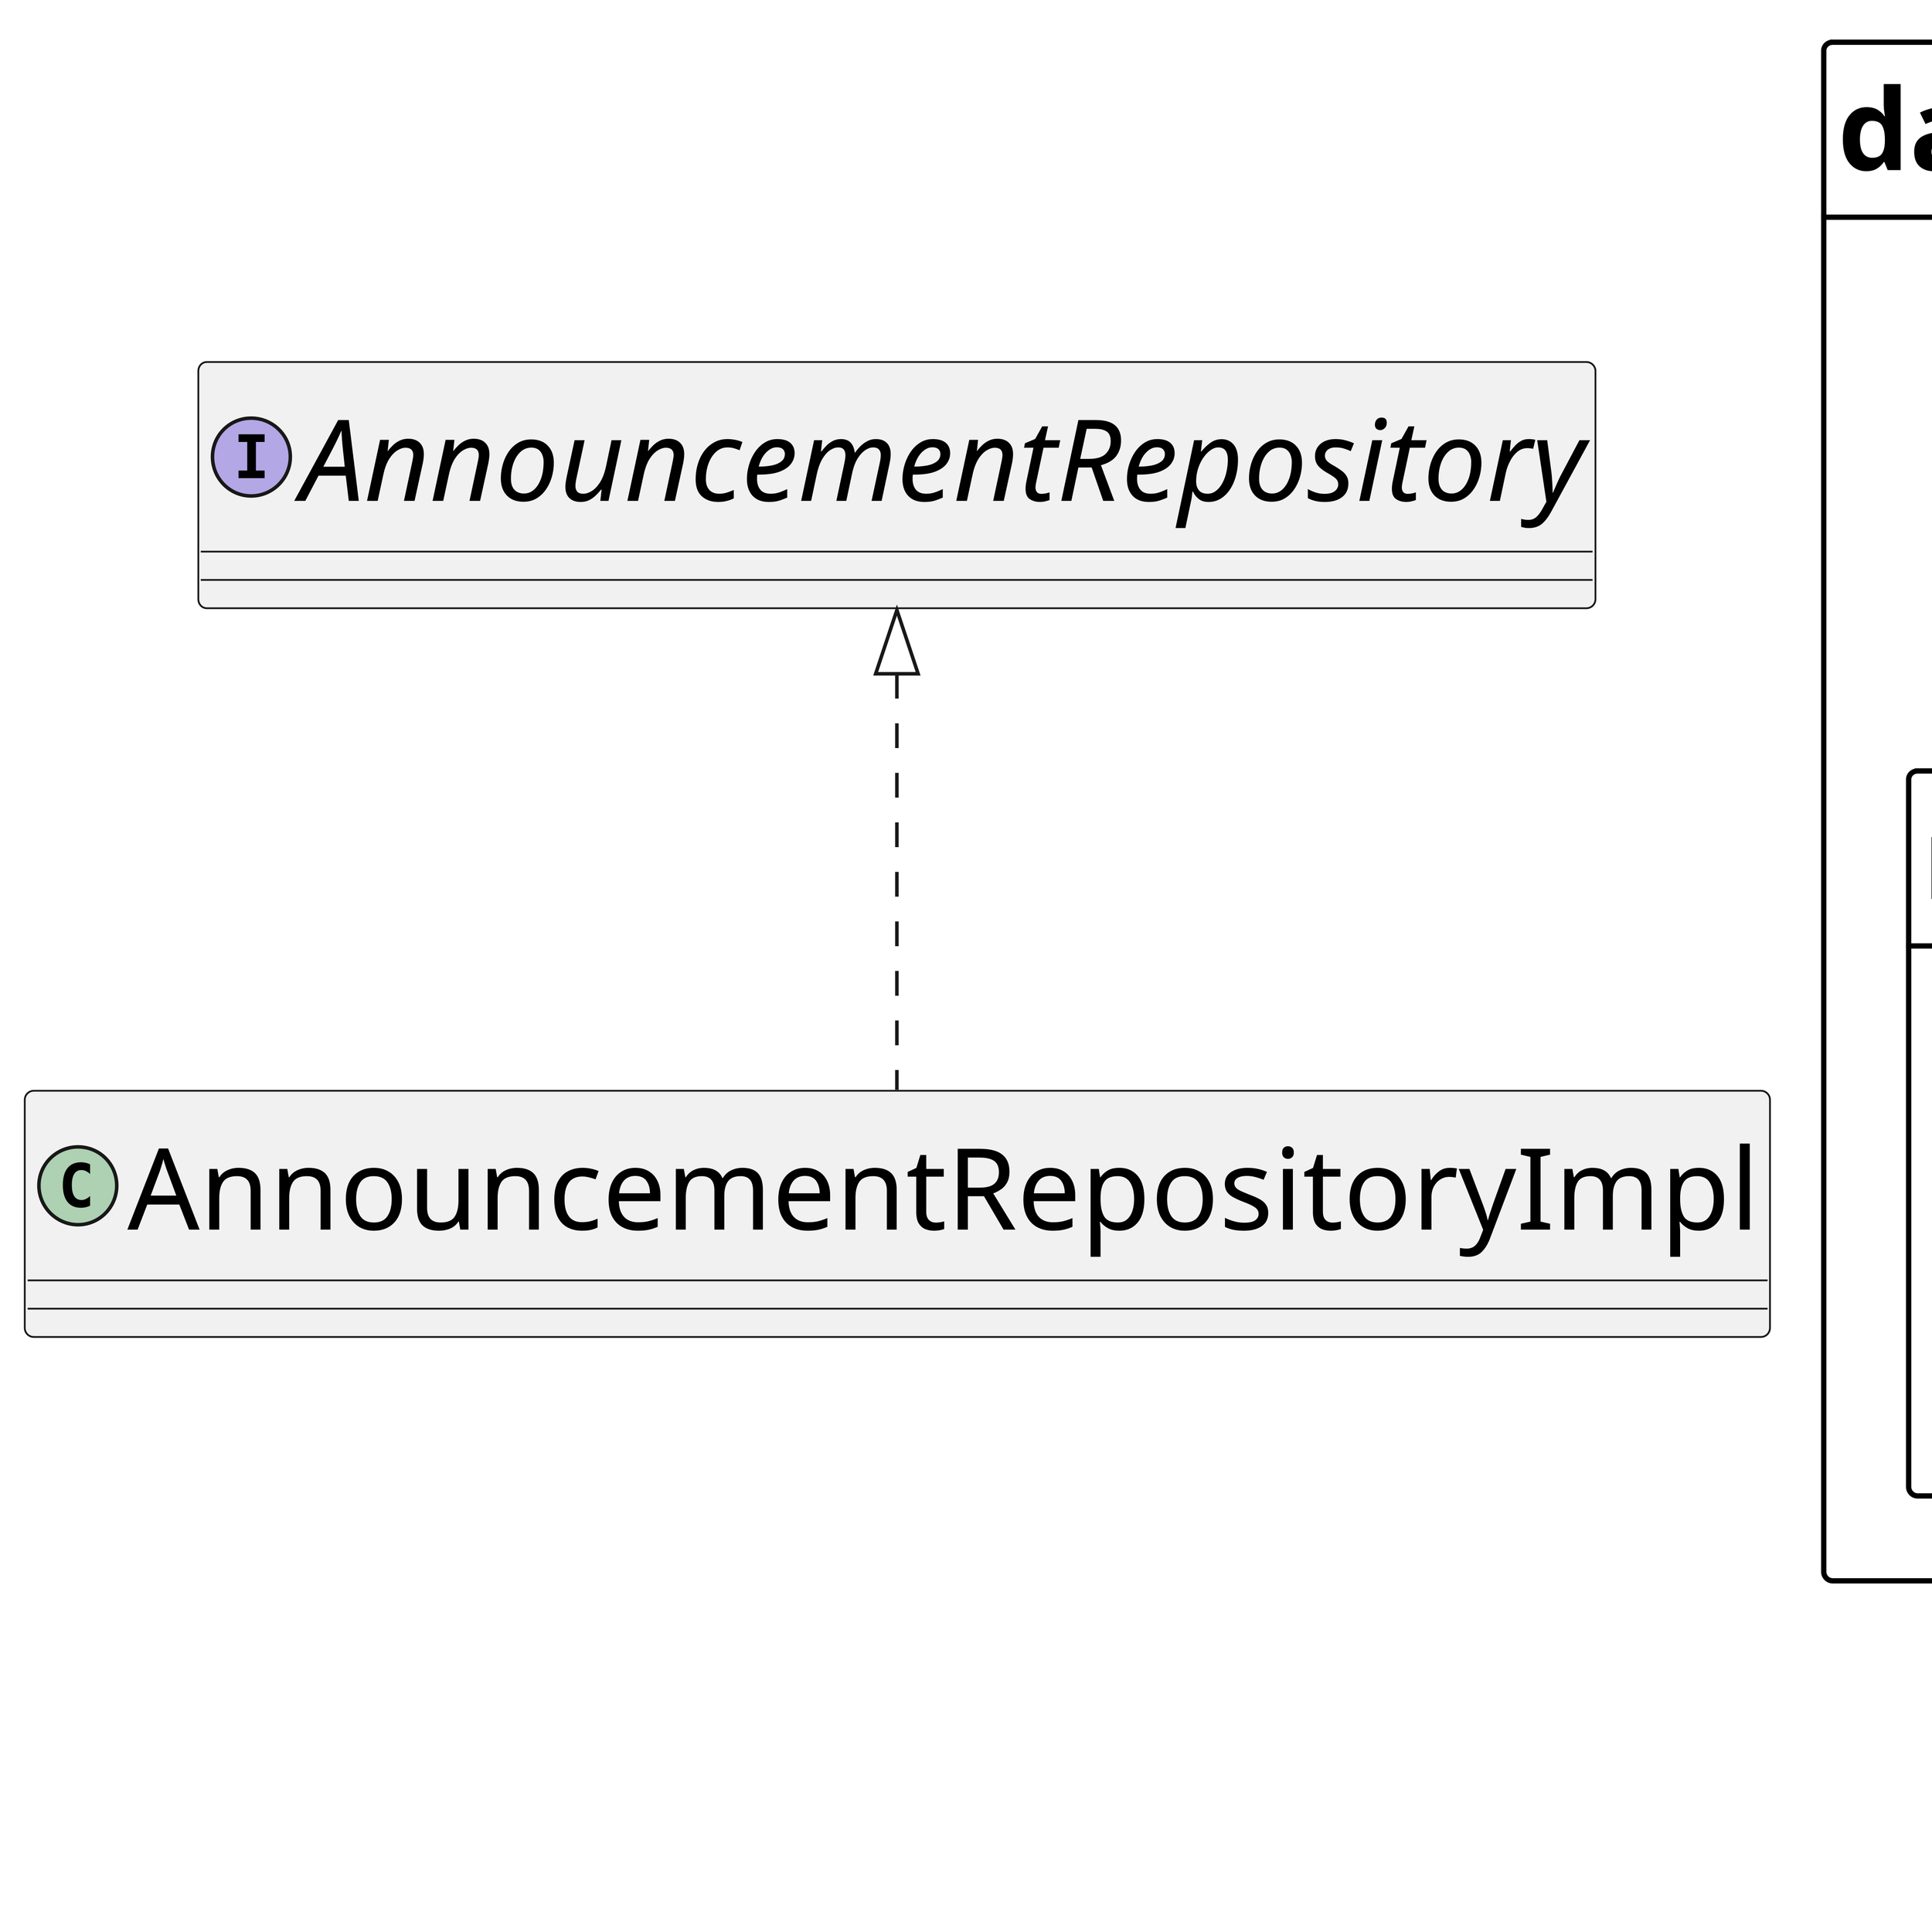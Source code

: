 @startuml
'https://plantuml.com/class-diagram

skinparam dpi 720
skinparam classAttributeIconSize 0
skinparam classFontSize 32
<style>
    title {
        FontSize 32
    }
</style>
package data {

    package remote {
        class AnnouncementRemoteDataSource {
            +client: HttpClient
            +save()
            +getAnnouncements()
        }

    }

    package local {
        class AnnouncementLocalDataSource {
            +save()
            +getAnnouncements()
            +getAnnouncement()
        }
    }

    class AnnouncementRepositoryImpl {
        +remoteDataSource: AnnouncementRemoteDataSource
        +localDataSource: AnnouncementLocalDataSource
        +dispatcher: CoroutineDispatcher
    }
    AnnouncementRepositoryImpl o--> AnnouncementRemoteDataSource
    AnnouncementRepositoryImpl o--> AnnouncementLocalDataSource
}

package domain {
    package models {
        class Announcement {
            +id: Long
            +authorId: Long
            +description: String
            +file: String?
            +createdAt: Date
        }
    }
    package repository {
        interface AnnouncementRepository {
            +save()
            +getAnnouncements():  Flow<List<Announcement>>
        }
        AnnouncementRepository ..> Announcement
    }
    package usecase {
'        Announcement Use Case
        class AddAnnouncementUseCase {
            +announcementRepository: AnnouncementRepository
            +invoke()
        }
        AddAnnouncementUseCase o--> AnnouncementRepository
    }
}

class AnnouncementRepositoryImpl implements AnnouncementRepository

package presentation {
    class AnnouncementFormScreen {
        {static} +AnnouncementFormScreen()
    }
    class AnnouncementFormViewModel {
        +loading: Boolean
        +setTitle()
        +setDescription()
        +setPoster()
        +publish()
    }
    AnnouncementFormScreen --> AnnouncementFormViewModel
}

AnnouncementFormViewModel *--> AddAnnouncementUseCase

@enduml
